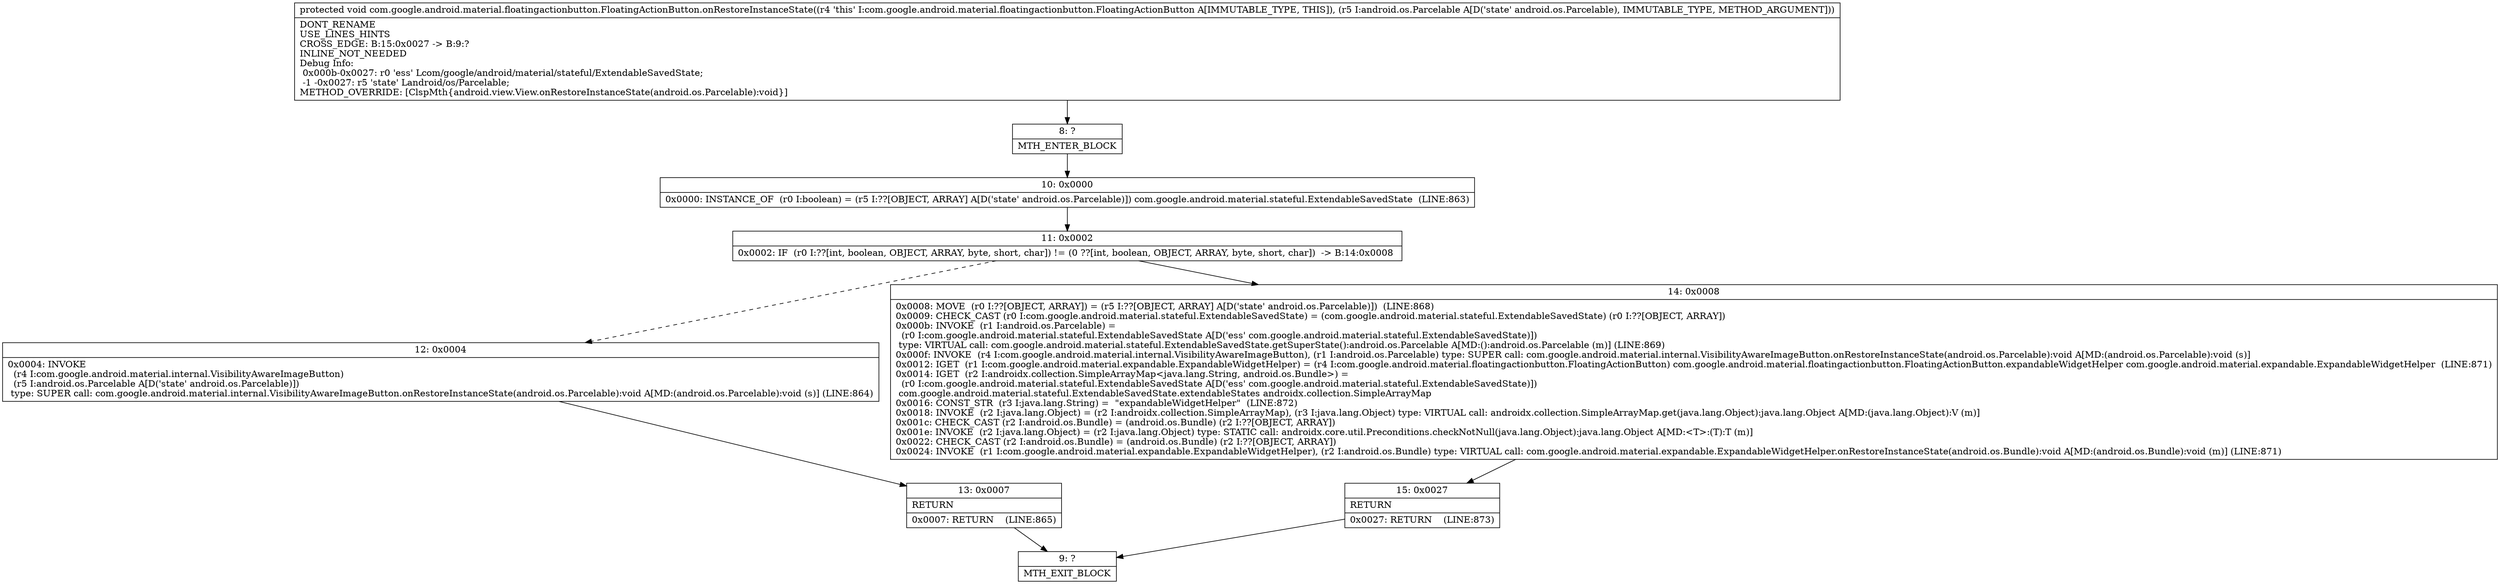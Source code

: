 digraph "CFG forcom.google.android.material.floatingactionbutton.FloatingActionButton.onRestoreInstanceState(Landroid\/os\/Parcelable;)V" {
Node_8 [shape=record,label="{8\:\ ?|MTH_ENTER_BLOCK\l}"];
Node_10 [shape=record,label="{10\:\ 0x0000|0x0000: INSTANCE_OF  (r0 I:boolean) = (r5 I:??[OBJECT, ARRAY] A[D('state' android.os.Parcelable)]) com.google.android.material.stateful.ExtendableSavedState  (LINE:863)\l}"];
Node_11 [shape=record,label="{11\:\ 0x0002|0x0002: IF  (r0 I:??[int, boolean, OBJECT, ARRAY, byte, short, char]) != (0 ??[int, boolean, OBJECT, ARRAY, byte, short, char])  \-\> B:14:0x0008 \l}"];
Node_12 [shape=record,label="{12\:\ 0x0004|0x0004: INVOKE  \l  (r4 I:com.google.android.material.internal.VisibilityAwareImageButton)\l  (r5 I:android.os.Parcelable A[D('state' android.os.Parcelable)])\l type: SUPER call: com.google.android.material.internal.VisibilityAwareImageButton.onRestoreInstanceState(android.os.Parcelable):void A[MD:(android.os.Parcelable):void (s)] (LINE:864)\l}"];
Node_13 [shape=record,label="{13\:\ 0x0007|RETURN\l|0x0007: RETURN    (LINE:865)\l}"];
Node_9 [shape=record,label="{9\:\ ?|MTH_EXIT_BLOCK\l}"];
Node_14 [shape=record,label="{14\:\ 0x0008|0x0008: MOVE  (r0 I:??[OBJECT, ARRAY]) = (r5 I:??[OBJECT, ARRAY] A[D('state' android.os.Parcelable)])  (LINE:868)\l0x0009: CHECK_CAST (r0 I:com.google.android.material.stateful.ExtendableSavedState) = (com.google.android.material.stateful.ExtendableSavedState) (r0 I:??[OBJECT, ARRAY]) \l0x000b: INVOKE  (r1 I:android.os.Parcelable) = \l  (r0 I:com.google.android.material.stateful.ExtendableSavedState A[D('ess' com.google.android.material.stateful.ExtendableSavedState)])\l type: VIRTUAL call: com.google.android.material.stateful.ExtendableSavedState.getSuperState():android.os.Parcelable A[MD:():android.os.Parcelable (m)] (LINE:869)\l0x000f: INVOKE  (r4 I:com.google.android.material.internal.VisibilityAwareImageButton), (r1 I:android.os.Parcelable) type: SUPER call: com.google.android.material.internal.VisibilityAwareImageButton.onRestoreInstanceState(android.os.Parcelable):void A[MD:(android.os.Parcelable):void (s)]\l0x0012: IGET  (r1 I:com.google.android.material.expandable.ExpandableWidgetHelper) = (r4 I:com.google.android.material.floatingactionbutton.FloatingActionButton) com.google.android.material.floatingactionbutton.FloatingActionButton.expandableWidgetHelper com.google.android.material.expandable.ExpandableWidgetHelper  (LINE:871)\l0x0014: IGET  (r2 I:androidx.collection.SimpleArrayMap\<java.lang.String, android.os.Bundle\>) = \l  (r0 I:com.google.android.material.stateful.ExtendableSavedState A[D('ess' com.google.android.material.stateful.ExtendableSavedState)])\l com.google.android.material.stateful.ExtendableSavedState.extendableStates androidx.collection.SimpleArrayMap \l0x0016: CONST_STR  (r3 I:java.lang.String) =  \"expandableWidgetHelper\"  (LINE:872)\l0x0018: INVOKE  (r2 I:java.lang.Object) = (r2 I:androidx.collection.SimpleArrayMap), (r3 I:java.lang.Object) type: VIRTUAL call: androidx.collection.SimpleArrayMap.get(java.lang.Object):java.lang.Object A[MD:(java.lang.Object):V (m)]\l0x001c: CHECK_CAST (r2 I:android.os.Bundle) = (android.os.Bundle) (r2 I:??[OBJECT, ARRAY]) \l0x001e: INVOKE  (r2 I:java.lang.Object) = (r2 I:java.lang.Object) type: STATIC call: androidx.core.util.Preconditions.checkNotNull(java.lang.Object):java.lang.Object A[MD:\<T\>:(T):T (m)]\l0x0022: CHECK_CAST (r2 I:android.os.Bundle) = (android.os.Bundle) (r2 I:??[OBJECT, ARRAY]) \l0x0024: INVOKE  (r1 I:com.google.android.material.expandable.ExpandableWidgetHelper), (r2 I:android.os.Bundle) type: VIRTUAL call: com.google.android.material.expandable.ExpandableWidgetHelper.onRestoreInstanceState(android.os.Bundle):void A[MD:(android.os.Bundle):void (m)] (LINE:871)\l}"];
Node_15 [shape=record,label="{15\:\ 0x0027|RETURN\l|0x0027: RETURN    (LINE:873)\l}"];
MethodNode[shape=record,label="{protected void com.google.android.material.floatingactionbutton.FloatingActionButton.onRestoreInstanceState((r4 'this' I:com.google.android.material.floatingactionbutton.FloatingActionButton A[IMMUTABLE_TYPE, THIS]), (r5 I:android.os.Parcelable A[D('state' android.os.Parcelable), IMMUTABLE_TYPE, METHOD_ARGUMENT]))  | DONT_RENAME\lUSE_LINES_HINTS\lCROSS_EDGE: B:15:0x0027 \-\> B:9:?\lINLINE_NOT_NEEDED\lDebug Info:\l  0x000b\-0x0027: r0 'ess' Lcom\/google\/android\/material\/stateful\/ExtendableSavedState;\l  \-1 \-0x0027: r5 'state' Landroid\/os\/Parcelable;\lMETHOD_OVERRIDE: [ClspMth\{android.view.View.onRestoreInstanceState(android.os.Parcelable):void\}]\l}"];
MethodNode -> Node_8;Node_8 -> Node_10;
Node_10 -> Node_11;
Node_11 -> Node_12[style=dashed];
Node_11 -> Node_14;
Node_12 -> Node_13;
Node_13 -> Node_9;
Node_14 -> Node_15;
Node_15 -> Node_9;
}

